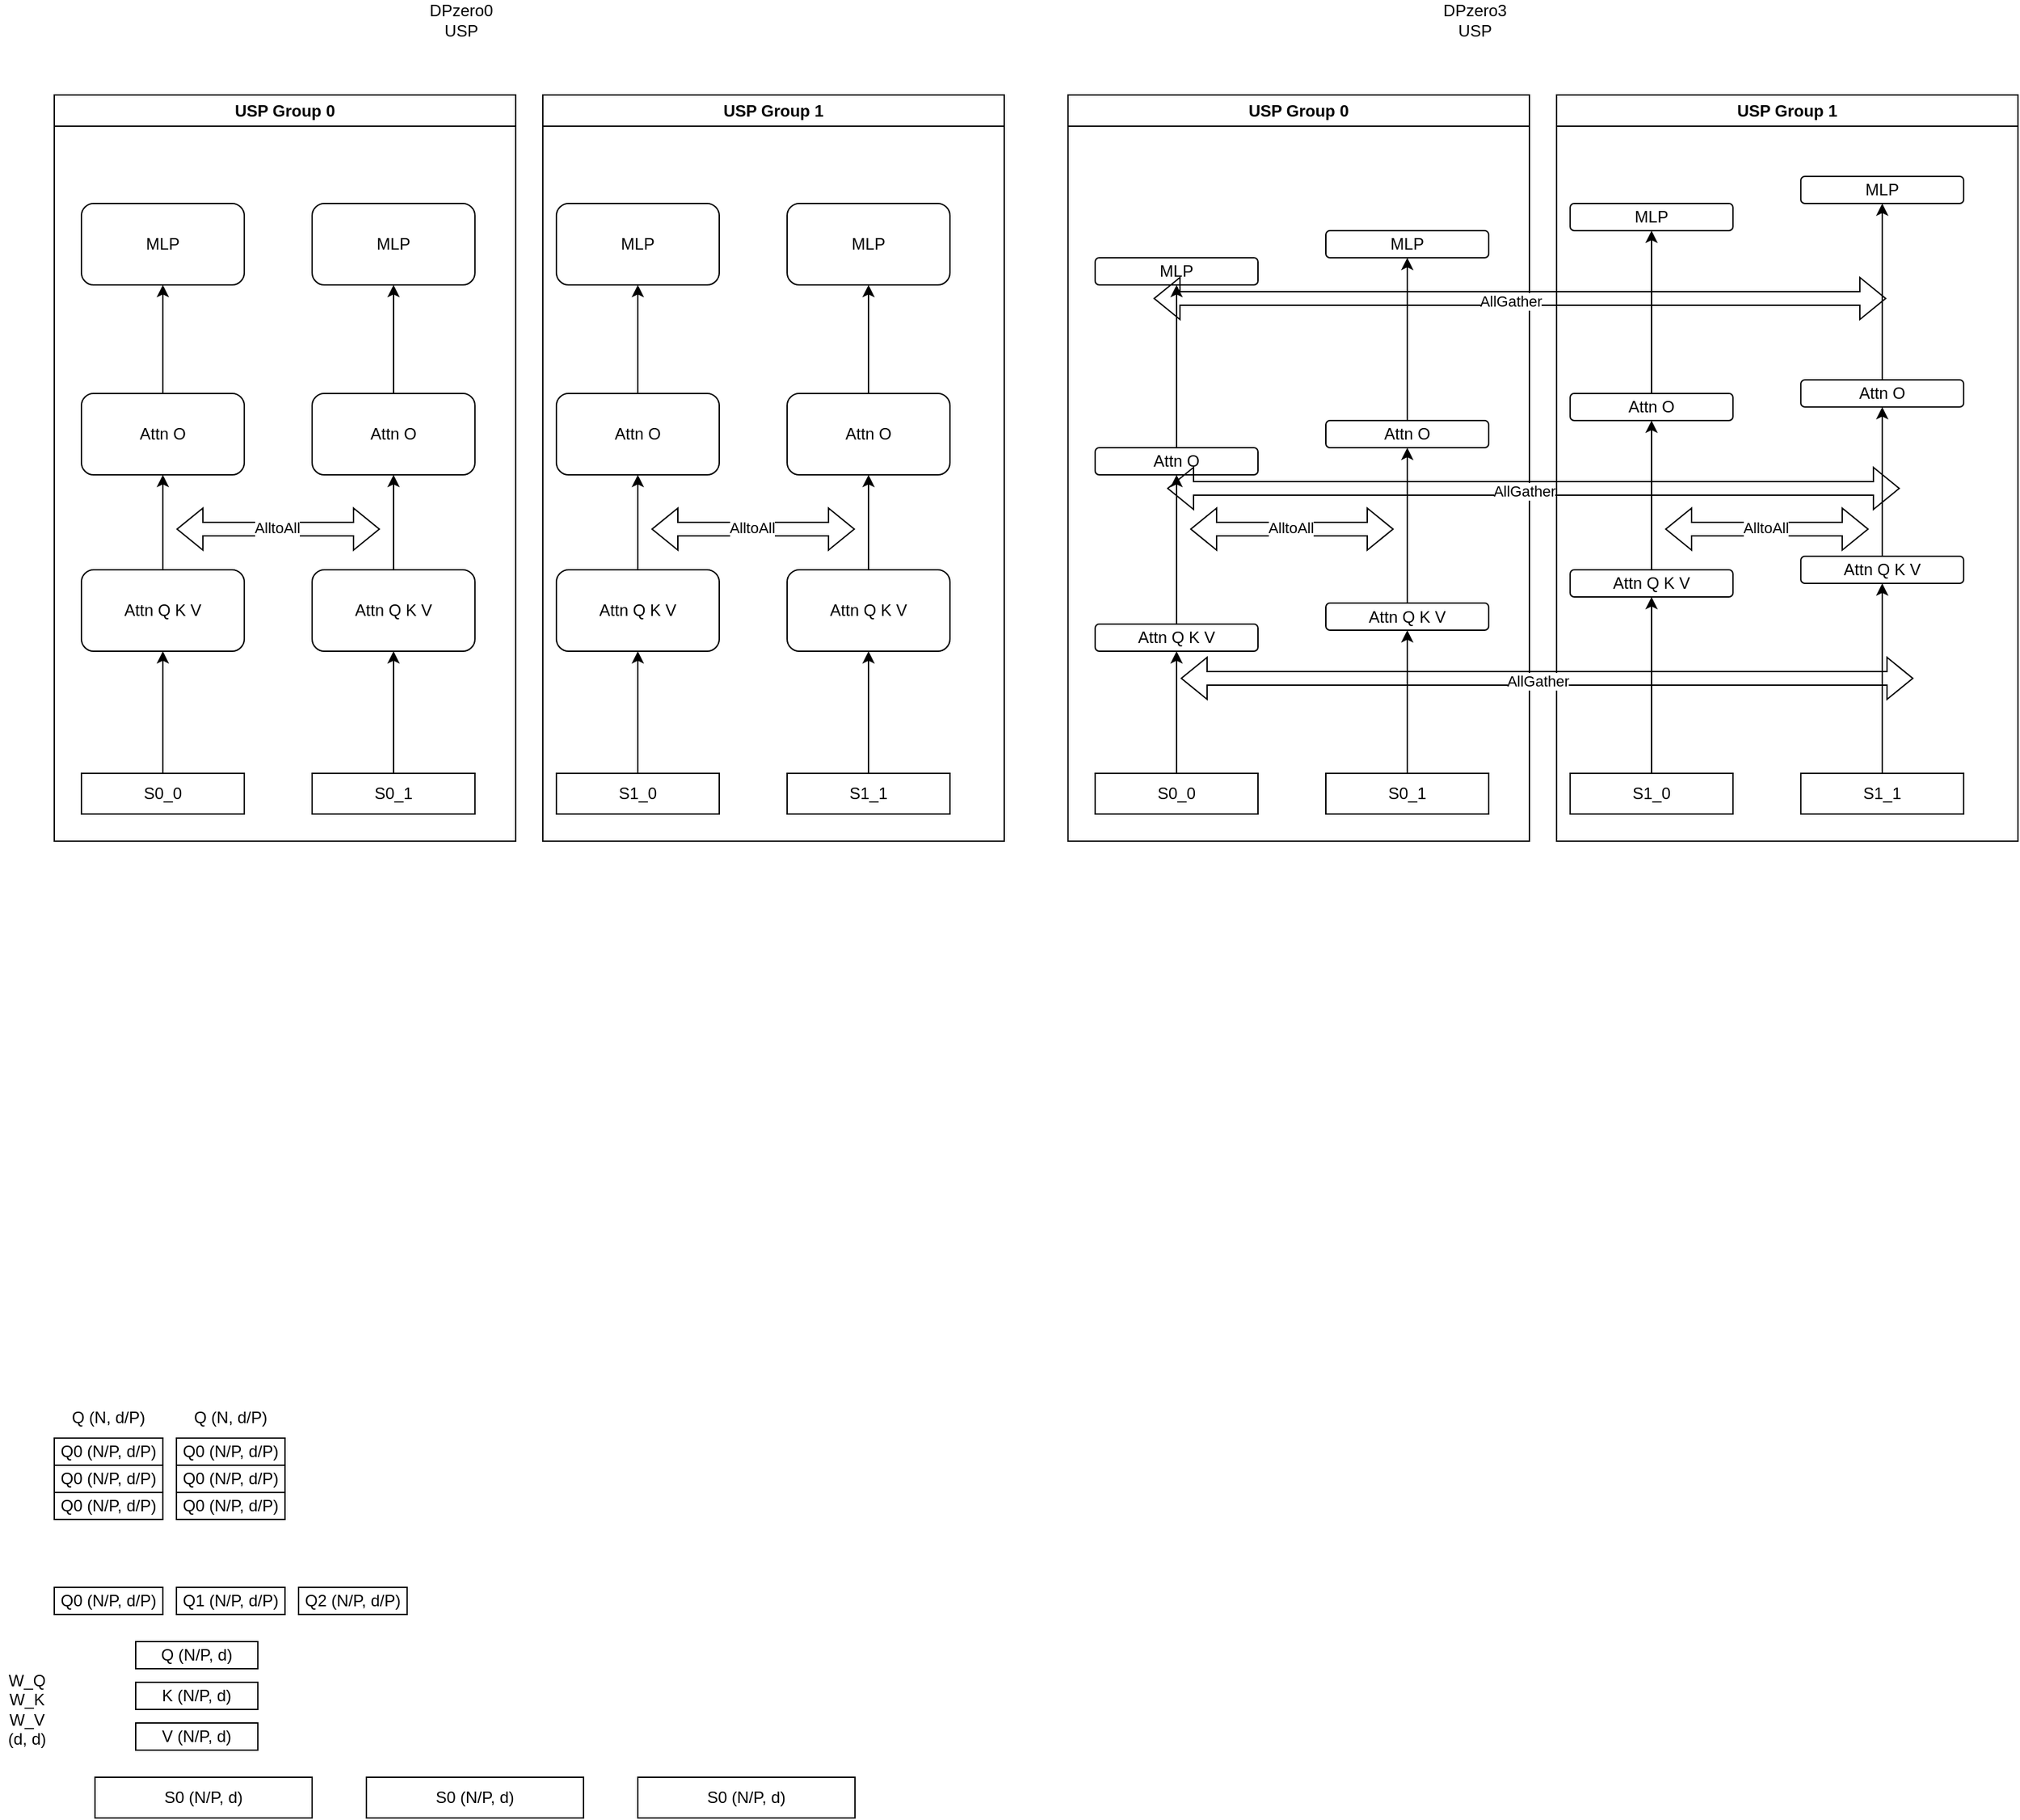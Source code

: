 <mxfile version="26.2.14">
  <diagram name="第 1 页" id="zMmR31qMb3b2CWSOKHbf">
    <mxGraphModel dx="979" dy="639" grid="1" gridSize="10" guides="1" tooltips="1" connect="1" arrows="1" fold="1" page="1" pageScale="1" pageWidth="827" pageHeight="1169" math="0" shadow="0">
      <root>
        <mxCell id="0" />
        <mxCell id="1" parent="0" />
        <mxCell id="YviTpb6_tVdekd0D2BlD-29" style="edgeStyle=orthogonalEdgeStyle;rounded=0;orthogonalLoop=1;jettySize=auto;html=1;entryX=0.5;entryY=1;entryDx=0;entryDy=0;" edge="1" parent="1" source="YviTpb6_tVdekd0D2BlD-1" target="YviTpb6_tVdekd0D2BlD-9">
          <mxGeometry relative="1" as="geometry" />
        </mxCell>
        <mxCell id="YviTpb6_tVdekd0D2BlD-1" value="S0_0" style="rounded=0;whiteSpace=wrap;html=1;" vertex="1" parent="1">
          <mxGeometry x="100" y="690" width="120" height="30" as="geometry" />
        </mxCell>
        <mxCell id="YviTpb6_tVdekd0D2BlD-30" style="edgeStyle=orthogonalEdgeStyle;rounded=0;orthogonalLoop=1;jettySize=auto;html=1;entryX=0.5;entryY=1;entryDx=0;entryDy=0;" edge="1" parent="1" source="YviTpb6_tVdekd0D2BlD-2" target="YviTpb6_tVdekd0D2BlD-10">
          <mxGeometry relative="1" as="geometry" />
        </mxCell>
        <mxCell id="YviTpb6_tVdekd0D2BlD-2" value="S0_1" style="rounded=0;whiteSpace=wrap;html=1;" vertex="1" parent="1">
          <mxGeometry x="270" y="690" width="120" height="30" as="geometry" />
        </mxCell>
        <mxCell id="YviTpb6_tVdekd0D2BlD-31" style="edgeStyle=orthogonalEdgeStyle;rounded=0;orthogonalLoop=1;jettySize=auto;html=1;entryX=0.5;entryY=1;entryDx=0;entryDy=0;" edge="1" parent="1" source="YviTpb6_tVdekd0D2BlD-3" target="YviTpb6_tVdekd0D2BlD-11">
          <mxGeometry relative="1" as="geometry" />
        </mxCell>
        <mxCell id="YviTpb6_tVdekd0D2BlD-3" value="S1_0" style="rounded=0;whiteSpace=wrap;html=1;" vertex="1" parent="1">
          <mxGeometry x="450" y="690" width="120" height="30" as="geometry" />
        </mxCell>
        <mxCell id="YviTpb6_tVdekd0D2BlD-36" style="edgeStyle=orthogonalEdgeStyle;rounded=0;orthogonalLoop=1;jettySize=auto;html=1;entryX=0.5;entryY=1;entryDx=0;entryDy=0;" edge="1" parent="1" source="YviTpb6_tVdekd0D2BlD-4" target="YviTpb6_tVdekd0D2BlD-12">
          <mxGeometry relative="1" as="geometry" />
        </mxCell>
        <mxCell id="YviTpb6_tVdekd0D2BlD-4" value="S1_1" style="rounded=0;whiteSpace=wrap;html=1;" vertex="1" parent="1">
          <mxGeometry x="620" y="690" width="120" height="30" as="geometry" />
        </mxCell>
        <mxCell id="YviTpb6_tVdekd0D2BlD-25" style="edgeStyle=orthogonalEdgeStyle;rounded=0;orthogonalLoop=1;jettySize=auto;html=1;entryX=0.5;entryY=1;entryDx=0;entryDy=0;" edge="1" parent="1" source="YviTpb6_tVdekd0D2BlD-9" target="YviTpb6_tVdekd0D2BlD-17">
          <mxGeometry relative="1" as="geometry" />
        </mxCell>
        <mxCell id="YviTpb6_tVdekd0D2BlD-9" value="Attn Q K V" style="rounded=1;whiteSpace=wrap;html=1;" vertex="1" parent="1">
          <mxGeometry x="100" y="540" width="120" height="60" as="geometry" />
        </mxCell>
        <mxCell id="YviTpb6_tVdekd0D2BlD-28" style="edgeStyle=orthogonalEdgeStyle;rounded=0;orthogonalLoop=1;jettySize=auto;html=1;entryX=0.5;entryY=1;entryDx=0;entryDy=0;" edge="1" parent="1" source="YviTpb6_tVdekd0D2BlD-10" target="YviTpb6_tVdekd0D2BlD-18">
          <mxGeometry relative="1" as="geometry" />
        </mxCell>
        <mxCell id="YviTpb6_tVdekd0D2BlD-10" value="Attn Q K V" style="rounded=1;whiteSpace=wrap;html=1;" vertex="1" parent="1">
          <mxGeometry x="270" y="540" width="120" height="60" as="geometry" />
        </mxCell>
        <mxCell id="YviTpb6_tVdekd0D2BlD-32" style="edgeStyle=orthogonalEdgeStyle;rounded=0;orthogonalLoop=1;jettySize=auto;html=1;entryX=0.5;entryY=1;entryDx=0;entryDy=0;" edge="1" parent="1" source="YviTpb6_tVdekd0D2BlD-11" target="YviTpb6_tVdekd0D2BlD-19">
          <mxGeometry relative="1" as="geometry" />
        </mxCell>
        <mxCell id="YviTpb6_tVdekd0D2BlD-11" value="Attn Q K V" style="rounded=1;whiteSpace=wrap;html=1;" vertex="1" parent="1">
          <mxGeometry x="450" y="540" width="120" height="60" as="geometry" />
        </mxCell>
        <mxCell id="YviTpb6_tVdekd0D2BlD-35" style="edgeStyle=orthogonalEdgeStyle;rounded=0;orthogonalLoop=1;jettySize=auto;html=1;entryX=0.5;entryY=1;entryDx=0;entryDy=0;" edge="1" parent="1" source="YviTpb6_tVdekd0D2BlD-12" target="YviTpb6_tVdekd0D2BlD-20">
          <mxGeometry relative="1" as="geometry" />
        </mxCell>
        <mxCell id="YviTpb6_tVdekd0D2BlD-12" value="Attn Q K V" style="rounded=1;whiteSpace=wrap;html=1;" vertex="1" parent="1">
          <mxGeometry x="620" y="540" width="120" height="60" as="geometry" />
        </mxCell>
        <mxCell id="YviTpb6_tVdekd0D2BlD-13" value="" style="shape=flexArrow;endArrow=classic;startArrow=classic;html=1;rounded=0;" edge="1" parent="1">
          <mxGeometry width="100" height="100" relative="1" as="geometry">
            <mxPoint x="170" y="510" as="sourcePoint" />
            <mxPoint x="320" y="510" as="targetPoint" />
          </mxGeometry>
        </mxCell>
        <mxCell id="YviTpb6_tVdekd0D2BlD-14" value="AlltoAll" style="edgeLabel;html=1;align=center;verticalAlign=middle;resizable=0;points=[];" vertex="1" connectable="0" parent="YviTpb6_tVdekd0D2BlD-13">
          <mxGeometry x="-0.013" y="1" relative="1" as="geometry">
            <mxPoint as="offset" />
          </mxGeometry>
        </mxCell>
        <mxCell id="YviTpb6_tVdekd0D2BlD-15" value="" style="shape=flexArrow;endArrow=classic;startArrow=classic;html=1;rounded=0;" edge="1" parent="1">
          <mxGeometry width="100" height="100" relative="1" as="geometry">
            <mxPoint x="520" y="510" as="sourcePoint" />
            <mxPoint x="670" y="510" as="targetPoint" />
          </mxGeometry>
        </mxCell>
        <mxCell id="YviTpb6_tVdekd0D2BlD-16" value="AlltoAll" style="edgeLabel;html=1;align=center;verticalAlign=middle;resizable=0;points=[];" vertex="1" connectable="0" parent="YviTpb6_tVdekd0D2BlD-15">
          <mxGeometry x="-0.013" y="1" relative="1" as="geometry">
            <mxPoint as="offset" />
          </mxGeometry>
        </mxCell>
        <mxCell id="YviTpb6_tVdekd0D2BlD-26" style="edgeStyle=orthogonalEdgeStyle;rounded=0;orthogonalLoop=1;jettySize=auto;html=1;entryX=0.5;entryY=1;entryDx=0;entryDy=0;" edge="1" parent="1" source="YviTpb6_tVdekd0D2BlD-17" target="YviTpb6_tVdekd0D2BlD-21">
          <mxGeometry relative="1" as="geometry" />
        </mxCell>
        <mxCell id="YviTpb6_tVdekd0D2BlD-17" value="Attn O" style="rounded=1;whiteSpace=wrap;html=1;" vertex="1" parent="1">
          <mxGeometry x="100" y="410" width="120" height="60" as="geometry" />
        </mxCell>
        <mxCell id="YviTpb6_tVdekd0D2BlD-27" style="edgeStyle=orthogonalEdgeStyle;rounded=0;orthogonalLoop=1;jettySize=auto;html=1;entryX=0.5;entryY=1;entryDx=0;entryDy=0;" edge="1" parent="1" source="YviTpb6_tVdekd0D2BlD-18" target="YviTpb6_tVdekd0D2BlD-22">
          <mxGeometry relative="1" as="geometry" />
        </mxCell>
        <mxCell id="YviTpb6_tVdekd0D2BlD-18" value="Attn O" style="rounded=1;whiteSpace=wrap;html=1;" vertex="1" parent="1">
          <mxGeometry x="270" y="410" width="120" height="60" as="geometry" />
        </mxCell>
        <mxCell id="YviTpb6_tVdekd0D2BlD-33" style="edgeStyle=orthogonalEdgeStyle;rounded=0;orthogonalLoop=1;jettySize=auto;html=1;entryX=0.5;entryY=1;entryDx=0;entryDy=0;" edge="1" parent="1" source="YviTpb6_tVdekd0D2BlD-19" target="YviTpb6_tVdekd0D2BlD-23">
          <mxGeometry relative="1" as="geometry" />
        </mxCell>
        <mxCell id="YviTpb6_tVdekd0D2BlD-19" value="Attn O" style="rounded=1;whiteSpace=wrap;html=1;" vertex="1" parent="1">
          <mxGeometry x="450" y="410" width="120" height="60" as="geometry" />
        </mxCell>
        <mxCell id="YviTpb6_tVdekd0D2BlD-34" style="edgeStyle=orthogonalEdgeStyle;rounded=0;orthogonalLoop=1;jettySize=auto;html=1;entryX=0.5;entryY=1;entryDx=0;entryDy=0;" edge="1" parent="1" source="YviTpb6_tVdekd0D2BlD-20" target="YviTpb6_tVdekd0D2BlD-24">
          <mxGeometry relative="1" as="geometry" />
        </mxCell>
        <mxCell id="YviTpb6_tVdekd0D2BlD-20" value="Attn O" style="rounded=1;whiteSpace=wrap;html=1;" vertex="1" parent="1">
          <mxGeometry x="620" y="410" width="120" height="60" as="geometry" />
        </mxCell>
        <mxCell id="YviTpb6_tVdekd0D2BlD-21" value="MLP" style="rounded=1;whiteSpace=wrap;html=1;" vertex="1" parent="1">
          <mxGeometry x="100" y="270" width="120" height="60" as="geometry" />
        </mxCell>
        <mxCell id="YviTpb6_tVdekd0D2BlD-22" value="MLP" style="rounded=1;whiteSpace=wrap;html=1;" vertex="1" parent="1">
          <mxGeometry x="270" y="270" width="120" height="60" as="geometry" />
        </mxCell>
        <mxCell id="YviTpb6_tVdekd0D2BlD-23" value="MLP" style="rounded=1;whiteSpace=wrap;html=1;" vertex="1" parent="1">
          <mxGeometry x="450" y="270" width="120" height="60" as="geometry" />
        </mxCell>
        <mxCell id="YviTpb6_tVdekd0D2BlD-24" value="MLP" style="rounded=1;whiteSpace=wrap;html=1;" vertex="1" parent="1">
          <mxGeometry x="620" y="270" width="120" height="60" as="geometry" />
        </mxCell>
        <mxCell id="YviTpb6_tVdekd0D2BlD-37" value="USP Group 0" style="swimlane;whiteSpace=wrap;html=1;" vertex="1" parent="1">
          <mxGeometry x="80" y="190" width="340" height="550" as="geometry" />
        </mxCell>
        <mxCell id="YviTpb6_tVdekd0D2BlD-38" value="USP Group 1" style="swimlane;whiteSpace=wrap;html=1;startSize=23;" vertex="1" parent="1">
          <mxGeometry x="440" y="190" width="340" height="550" as="geometry" />
        </mxCell>
        <mxCell id="YviTpb6_tVdekd0D2BlD-40" value="DPzero0 USP" style="text;html=1;align=center;verticalAlign=middle;whiteSpace=wrap;rounded=0;" vertex="1" parent="1">
          <mxGeometry x="350" y="120" width="60" height="30" as="geometry" />
        </mxCell>
        <mxCell id="YviTpb6_tVdekd0D2BlD-41" style="edgeStyle=orthogonalEdgeStyle;rounded=0;orthogonalLoop=1;jettySize=auto;html=1;entryX=0.5;entryY=1;entryDx=0;entryDy=0;" edge="1" parent="1" source="YviTpb6_tVdekd0D2BlD-42" target="YviTpb6_tVdekd0D2BlD-50">
          <mxGeometry relative="1" as="geometry" />
        </mxCell>
        <mxCell id="YviTpb6_tVdekd0D2BlD-42" value="S0_0" style="rounded=0;whiteSpace=wrap;html=1;" vertex="1" parent="1">
          <mxGeometry x="847" y="690" width="120" height="30" as="geometry" />
        </mxCell>
        <mxCell id="YviTpb6_tVdekd0D2BlD-43" style="edgeStyle=orthogonalEdgeStyle;rounded=0;orthogonalLoop=1;jettySize=auto;html=1;entryX=0.5;entryY=1;entryDx=0;entryDy=0;" edge="1" parent="1" source="YviTpb6_tVdekd0D2BlD-44" target="YviTpb6_tVdekd0D2BlD-52">
          <mxGeometry relative="1" as="geometry" />
        </mxCell>
        <mxCell id="YviTpb6_tVdekd0D2BlD-44" value="S0_1" style="rounded=0;whiteSpace=wrap;html=1;" vertex="1" parent="1">
          <mxGeometry x="1017" y="690" width="120" height="30" as="geometry" />
        </mxCell>
        <mxCell id="YviTpb6_tVdekd0D2BlD-45" style="edgeStyle=orthogonalEdgeStyle;rounded=0;orthogonalLoop=1;jettySize=auto;html=1;entryX=0.5;entryY=1;entryDx=0;entryDy=0;" edge="1" parent="1" source="YviTpb6_tVdekd0D2BlD-46" target="YviTpb6_tVdekd0D2BlD-54">
          <mxGeometry relative="1" as="geometry" />
        </mxCell>
        <mxCell id="YviTpb6_tVdekd0D2BlD-46" value="S1_0" style="rounded=0;whiteSpace=wrap;html=1;" vertex="1" parent="1">
          <mxGeometry x="1197" y="690" width="120" height="30" as="geometry" />
        </mxCell>
        <mxCell id="YviTpb6_tVdekd0D2BlD-47" style="edgeStyle=orthogonalEdgeStyle;rounded=0;orthogonalLoop=1;jettySize=auto;html=1;entryX=0.5;entryY=1;entryDx=0;entryDy=0;" edge="1" parent="1" source="YviTpb6_tVdekd0D2BlD-48" target="YviTpb6_tVdekd0D2BlD-56">
          <mxGeometry relative="1" as="geometry" />
        </mxCell>
        <mxCell id="YviTpb6_tVdekd0D2BlD-48" value="S1_1" style="rounded=0;whiteSpace=wrap;html=1;" vertex="1" parent="1">
          <mxGeometry x="1367" y="690" width="120" height="30" as="geometry" />
        </mxCell>
        <mxCell id="YviTpb6_tVdekd0D2BlD-49" style="edgeStyle=orthogonalEdgeStyle;rounded=0;orthogonalLoop=1;jettySize=auto;html=1;entryX=0.5;entryY=1;entryDx=0;entryDy=0;" edge="1" parent="1" source="YviTpb6_tVdekd0D2BlD-50" target="YviTpb6_tVdekd0D2BlD-62">
          <mxGeometry relative="1" as="geometry" />
        </mxCell>
        <mxCell id="YviTpb6_tVdekd0D2BlD-50" value="Attn Q K V" style="rounded=1;whiteSpace=wrap;html=1;" vertex="1" parent="1">
          <mxGeometry x="847" y="580" width="120" height="20" as="geometry" />
        </mxCell>
        <mxCell id="YviTpb6_tVdekd0D2BlD-53" style="edgeStyle=orthogonalEdgeStyle;rounded=0;orthogonalLoop=1;jettySize=auto;html=1;entryX=0.5;entryY=1;entryDx=0;entryDy=0;" edge="1" parent="1" source="YviTpb6_tVdekd0D2BlD-54" target="YviTpb6_tVdekd0D2BlD-66">
          <mxGeometry relative="1" as="geometry" />
        </mxCell>
        <mxCell id="YviTpb6_tVdekd0D2BlD-57" value="" style="shape=flexArrow;endArrow=classic;startArrow=classic;html=1;rounded=0;" edge="1" parent="1">
          <mxGeometry width="100" height="100" relative="1" as="geometry">
            <mxPoint x="917" y="510" as="sourcePoint" />
            <mxPoint x="1067" y="510" as="targetPoint" />
          </mxGeometry>
        </mxCell>
        <mxCell id="YviTpb6_tVdekd0D2BlD-58" value="AlltoAll" style="edgeLabel;html=1;align=center;verticalAlign=middle;resizable=0;points=[];" vertex="1" connectable="0" parent="YviTpb6_tVdekd0D2BlD-57">
          <mxGeometry x="-0.013" y="1" relative="1" as="geometry">
            <mxPoint as="offset" />
          </mxGeometry>
        </mxCell>
        <mxCell id="YviTpb6_tVdekd0D2BlD-59" value="" style="shape=flexArrow;endArrow=classic;startArrow=classic;html=1;rounded=0;" edge="1" parent="1">
          <mxGeometry width="100" height="100" relative="1" as="geometry">
            <mxPoint x="1267" y="510" as="sourcePoint" />
            <mxPoint x="1417" y="510" as="targetPoint" />
          </mxGeometry>
        </mxCell>
        <mxCell id="YviTpb6_tVdekd0D2BlD-60" value="AlltoAll" style="edgeLabel;html=1;align=center;verticalAlign=middle;resizable=0;points=[];" vertex="1" connectable="0" parent="YviTpb6_tVdekd0D2BlD-59">
          <mxGeometry x="-0.013" y="1" relative="1" as="geometry">
            <mxPoint as="offset" />
          </mxGeometry>
        </mxCell>
        <mxCell id="YviTpb6_tVdekd0D2BlD-61" style="edgeStyle=orthogonalEdgeStyle;rounded=0;orthogonalLoop=1;jettySize=auto;html=1;entryX=0.5;entryY=1;entryDx=0;entryDy=0;" edge="1" parent="1" source="YviTpb6_tVdekd0D2BlD-62" target="YviTpb6_tVdekd0D2BlD-69">
          <mxGeometry relative="1" as="geometry" />
        </mxCell>
        <mxCell id="YviTpb6_tVdekd0D2BlD-62" value="Attn O" style="rounded=1;whiteSpace=wrap;html=1;" vertex="1" parent="1">
          <mxGeometry x="847" y="450" width="120" height="20" as="geometry" />
        </mxCell>
        <mxCell id="YviTpb6_tVdekd0D2BlD-65" style="edgeStyle=orthogonalEdgeStyle;rounded=0;orthogonalLoop=1;jettySize=auto;html=1;entryX=0.5;entryY=1;entryDx=0;entryDy=0;" edge="1" parent="1" source="YviTpb6_tVdekd0D2BlD-66" target="YviTpb6_tVdekd0D2BlD-71">
          <mxGeometry relative="1" as="geometry" />
        </mxCell>
        <mxCell id="YviTpb6_tVdekd0D2BlD-66" value="Attn O" style="rounded=1;whiteSpace=wrap;html=1;" vertex="1" parent="1">
          <mxGeometry x="1197" y="410" width="120" height="20" as="geometry" />
        </mxCell>
        <mxCell id="YviTpb6_tVdekd0D2BlD-69" value="MLP" style="rounded=1;whiteSpace=wrap;html=1;" vertex="1" parent="1">
          <mxGeometry x="847" y="310" width="120" height="20" as="geometry" />
        </mxCell>
        <mxCell id="YviTpb6_tVdekd0D2BlD-73" value="USP Group 0" style="swimlane;whiteSpace=wrap;html=1;" vertex="1" parent="1">
          <mxGeometry x="827" y="190" width="340" height="550" as="geometry" />
        </mxCell>
        <mxCell id="YviTpb6_tVdekd0D2BlD-64" value="Attn O" style="rounded=1;whiteSpace=wrap;html=1;" vertex="1" parent="YviTpb6_tVdekd0D2BlD-73">
          <mxGeometry x="190" y="240" width="120" height="20" as="geometry" />
        </mxCell>
        <mxCell id="YviTpb6_tVdekd0D2BlD-70" value="MLP" style="rounded=1;whiteSpace=wrap;html=1;" vertex="1" parent="YviTpb6_tVdekd0D2BlD-73">
          <mxGeometry x="190" y="100" width="120" height="20" as="geometry" />
        </mxCell>
        <mxCell id="YviTpb6_tVdekd0D2BlD-63" style="edgeStyle=orthogonalEdgeStyle;rounded=0;orthogonalLoop=1;jettySize=auto;html=1;entryX=0.5;entryY=1;entryDx=0;entryDy=0;" edge="1" parent="YviTpb6_tVdekd0D2BlD-73" source="YviTpb6_tVdekd0D2BlD-64" target="YviTpb6_tVdekd0D2BlD-70">
          <mxGeometry relative="1" as="geometry" />
        </mxCell>
        <mxCell id="YviTpb6_tVdekd0D2BlD-52" value="Attn Q K V" style="rounded=1;whiteSpace=wrap;html=1;" vertex="1" parent="YviTpb6_tVdekd0D2BlD-73">
          <mxGeometry x="190" y="374.5" width="120" height="20" as="geometry" />
        </mxCell>
        <mxCell id="YviTpb6_tVdekd0D2BlD-51" style="edgeStyle=orthogonalEdgeStyle;rounded=0;orthogonalLoop=1;jettySize=auto;html=1;entryX=0.5;entryY=1;entryDx=0;entryDy=0;" edge="1" parent="YviTpb6_tVdekd0D2BlD-73" source="YviTpb6_tVdekd0D2BlD-52" target="YviTpb6_tVdekd0D2BlD-64">
          <mxGeometry relative="1" as="geometry" />
        </mxCell>
        <mxCell id="YviTpb6_tVdekd0D2BlD-74" value="USP Group 1" style="swimlane;whiteSpace=wrap;html=1;startSize=23;" vertex="1" parent="1">
          <mxGeometry x="1187" y="190" width="340" height="550" as="geometry" />
        </mxCell>
        <mxCell id="YviTpb6_tVdekd0D2BlD-68" value="Attn O" style="rounded=1;whiteSpace=wrap;html=1;" vertex="1" parent="YviTpb6_tVdekd0D2BlD-74">
          <mxGeometry x="180" y="210" width="120" height="20" as="geometry" />
        </mxCell>
        <mxCell id="YviTpb6_tVdekd0D2BlD-71" value="MLP" style="rounded=1;whiteSpace=wrap;html=1;" vertex="1" parent="YviTpb6_tVdekd0D2BlD-74">
          <mxGeometry x="10" y="80" width="120" height="20" as="geometry" />
        </mxCell>
        <mxCell id="YviTpb6_tVdekd0D2BlD-72" value="MLP" style="rounded=1;whiteSpace=wrap;html=1;" vertex="1" parent="YviTpb6_tVdekd0D2BlD-74">
          <mxGeometry x="180" y="60" width="120" height="20" as="geometry" />
        </mxCell>
        <mxCell id="YviTpb6_tVdekd0D2BlD-67" style="edgeStyle=orthogonalEdgeStyle;rounded=0;orthogonalLoop=1;jettySize=auto;html=1;entryX=0.5;entryY=1;entryDx=0;entryDy=0;" edge="1" parent="YviTpb6_tVdekd0D2BlD-74" source="YviTpb6_tVdekd0D2BlD-68" target="YviTpb6_tVdekd0D2BlD-72">
          <mxGeometry relative="1" as="geometry" />
        </mxCell>
        <mxCell id="YviTpb6_tVdekd0D2BlD-54" value="Attn Q K V" style="rounded=1;whiteSpace=wrap;html=1;" vertex="1" parent="YviTpb6_tVdekd0D2BlD-74">
          <mxGeometry x="10" y="350" width="120" height="20" as="geometry" />
        </mxCell>
        <mxCell id="YviTpb6_tVdekd0D2BlD-56" value="Attn Q K V" style="rounded=1;whiteSpace=wrap;html=1;" vertex="1" parent="YviTpb6_tVdekd0D2BlD-74">
          <mxGeometry x="180" y="340" width="120" height="20" as="geometry" />
        </mxCell>
        <mxCell id="YviTpb6_tVdekd0D2BlD-55" style="edgeStyle=orthogonalEdgeStyle;rounded=0;orthogonalLoop=1;jettySize=auto;html=1;entryX=0.5;entryY=1;entryDx=0;entryDy=0;" edge="1" parent="YviTpb6_tVdekd0D2BlD-74" source="YviTpb6_tVdekd0D2BlD-56" target="YviTpb6_tVdekd0D2BlD-68">
          <mxGeometry relative="1" as="geometry" />
        </mxCell>
        <mxCell id="YviTpb6_tVdekd0D2BlD-78" value="" style="shape=flexArrow;endArrow=classic;startArrow=classic;html=1;rounded=0;" edge="1" parent="YviTpb6_tVdekd0D2BlD-74">
          <mxGeometry width="100" height="100" relative="1" as="geometry">
            <mxPoint x="-287" y="290" as="sourcePoint" />
            <mxPoint x="253" y="290" as="targetPoint" />
          </mxGeometry>
        </mxCell>
        <mxCell id="YviTpb6_tVdekd0D2BlD-79" value="AllGather" style="edgeLabel;html=1;align=center;verticalAlign=middle;resizable=0;points=[];" vertex="1" connectable="0" parent="YviTpb6_tVdekd0D2BlD-78">
          <mxGeometry x="-0.028" y="-2" relative="1" as="geometry">
            <mxPoint as="offset" />
          </mxGeometry>
        </mxCell>
        <mxCell id="YviTpb6_tVdekd0D2BlD-80" value="" style="shape=flexArrow;endArrow=classic;startArrow=classic;html=1;rounded=0;" edge="1" parent="YviTpb6_tVdekd0D2BlD-74">
          <mxGeometry width="100" height="100" relative="1" as="geometry">
            <mxPoint x="-297" y="150" as="sourcePoint" />
            <mxPoint x="243" y="150" as="targetPoint" />
          </mxGeometry>
        </mxCell>
        <mxCell id="YviTpb6_tVdekd0D2BlD-81" value="AllGather" style="edgeLabel;html=1;align=center;verticalAlign=middle;resizable=0;points=[];" vertex="1" connectable="0" parent="YviTpb6_tVdekd0D2BlD-80">
          <mxGeometry x="-0.028" y="-2" relative="1" as="geometry">
            <mxPoint as="offset" />
          </mxGeometry>
        </mxCell>
        <mxCell id="YviTpb6_tVdekd0D2BlD-76" value="" style="shape=flexArrow;endArrow=classic;startArrow=classic;html=1;rounded=0;" edge="1" parent="YviTpb6_tVdekd0D2BlD-74">
          <mxGeometry width="100" height="100" relative="1" as="geometry">
            <mxPoint x="-277" y="430" as="sourcePoint" />
            <mxPoint x="263" y="430" as="targetPoint" />
          </mxGeometry>
        </mxCell>
        <mxCell id="YviTpb6_tVdekd0D2BlD-77" value="AllGather" style="edgeLabel;html=1;align=center;verticalAlign=middle;resizable=0;points=[];" vertex="1" connectable="0" parent="YviTpb6_tVdekd0D2BlD-76">
          <mxGeometry x="-0.028" y="-2" relative="1" as="geometry">
            <mxPoint as="offset" />
          </mxGeometry>
        </mxCell>
        <mxCell id="YviTpb6_tVdekd0D2BlD-75" value="DPzero3 USP" style="text;html=1;align=center;verticalAlign=middle;whiteSpace=wrap;rounded=0;" vertex="1" parent="1">
          <mxGeometry x="1097" y="120" width="60" height="30" as="geometry" />
        </mxCell>
        <mxCell id="YviTpb6_tVdekd0D2BlD-83" value="S0 (N/P, d)" style="rounded=0;whiteSpace=wrap;html=1;" vertex="1" parent="1">
          <mxGeometry x="110" y="1430" width="160" height="30" as="geometry" />
        </mxCell>
        <mxCell id="YviTpb6_tVdekd0D2BlD-84" value="S0 (N/P, d)" style="rounded=0;whiteSpace=wrap;html=1;" vertex="1" parent="1">
          <mxGeometry x="310" y="1430" width="160" height="30" as="geometry" />
        </mxCell>
        <mxCell id="YviTpb6_tVdekd0D2BlD-85" value="S0 (N/P, d)" style="rounded=0;whiteSpace=wrap;html=1;" vertex="1" parent="1">
          <mxGeometry x="510" y="1430" width="160" height="30" as="geometry" />
        </mxCell>
        <mxCell id="YviTpb6_tVdekd0D2BlD-89" value="W_Q W_K W_V&lt;div&gt;(d, d)&lt;/div&gt;" style="text;html=1;align=center;verticalAlign=middle;whiteSpace=wrap;rounded=0;" vertex="1" parent="1">
          <mxGeometry x="40" y="1350" width="40" height="60" as="geometry" />
        </mxCell>
        <mxCell id="YviTpb6_tVdekd0D2BlD-90" value="Q (N/P, d)" style="rounded=0;whiteSpace=wrap;html=1;" vertex="1" parent="1">
          <mxGeometry x="140" y="1330" width="90" height="20" as="geometry" />
        </mxCell>
        <mxCell id="YviTpb6_tVdekd0D2BlD-91" value="K (N/P, d)" style="rounded=0;whiteSpace=wrap;html=1;" vertex="1" parent="1">
          <mxGeometry x="140" y="1360" width="90" height="20" as="geometry" />
        </mxCell>
        <mxCell id="YviTpb6_tVdekd0D2BlD-92" value="V (N/P, d)" style="rounded=0;whiteSpace=wrap;html=1;" vertex="1" parent="1">
          <mxGeometry x="140" y="1390" width="90" height="20" as="geometry" />
        </mxCell>
        <mxCell id="YviTpb6_tVdekd0D2BlD-93" value="Q0 (N/P, d/P)" style="rounded=0;whiteSpace=wrap;html=1;" vertex="1" parent="1">
          <mxGeometry x="80" y="1290" width="80" height="20" as="geometry" />
        </mxCell>
        <mxCell id="YviTpb6_tVdekd0D2BlD-94" value="Q1 (N/P, d/P)" style="rounded=0;whiteSpace=wrap;html=1;" vertex="1" parent="1">
          <mxGeometry x="170" y="1290" width="80" height="20" as="geometry" />
        </mxCell>
        <mxCell id="YviTpb6_tVdekd0D2BlD-95" value="Q2 (N/P, d/P)" style="rounded=0;whiteSpace=wrap;html=1;" vertex="1" parent="1">
          <mxGeometry x="260" y="1290" width="80" height="20" as="geometry" />
        </mxCell>
        <mxCell id="YviTpb6_tVdekd0D2BlD-96" value="Q0 (N/P, d/P)" style="rounded=0;whiteSpace=wrap;html=1;" vertex="1" parent="1">
          <mxGeometry x="80" y="1180" width="80" height="20" as="geometry" />
        </mxCell>
        <mxCell id="YviTpb6_tVdekd0D2BlD-97" value="Q0 (N/P, d/P)" style="rounded=0;whiteSpace=wrap;html=1;" vertex="1" parent="1">
          <mxGeometry x="80" y="1200" width="80" height="20" as="geometry" />
        </mxCell>
        <mxCell id="YviTpb6_tVdekd0D2BlD-98" value="Q0 (N/P, d/P)" style="rounded=0;whiteSpace=wrap;html=1;" vertex="1" parent="1">
          <mxGeometry x="80" y="1220" width="80" height="20" as="geometry" />
        </mxCell>
        <mxCell id="YviTpb6_tVdekd0D2BlD-99" value="Q (N, d/P)" style="text;html=1;align=center;verticalAlign=middle;whiteSpace=wrap;rounded=0;" vertex="1" parent="1">
          <mxGeometry x="90" y="1150" width="60" height="30" as="geometry" />
        </mxCell>
        <mxCell id="YviTpb6_tVdekd0D2BlD-100" value="Q0 (N/P, d/P)" style="rounded=0;whiteSpace=wrap;html=1;" vertex="1" parent="1">
          <mxGeometry x="170" y="1180" width="80" height="20" as="geometry" />
        </mxCell>
        <mxCell id="YviTpb6_tVdekd0D2BlD-101" value="Q0 (N/P, d/P)" style="rounded=0;whiteSpace=wrap;html=1;" vertex="1" parent="1">
          <mxGeometry x="170" y="1200" width="80" height="20" as="geometry" />
        </mxCell>
        <mxCell id="YviTpb6_tVdekd0D2BlD-102" value="Q0 (N/P, d/P)" style="rounded=0;whiteSpace=wrap;html=1;" vertex="1" parent="1">
          <mxGeometry x="170" y="1220" width="80" height="20" as="geometry" />
        </mxCell>
        <mxCell id="YviTpb6_tVdekd0D2BlD-103" value="Q (N, d/P)" style="text;html=1;align=center;verticalAlign=middle;whiteSpace=wrap;rounded=0;" vertex="1" parent="1">
          <mxGeometry x="180" y="1150" width="60" height="30" as="geometry" />
        </mxCell>
      </root>
    </mxGraphModel>
  </diagram>
</mxfile>
